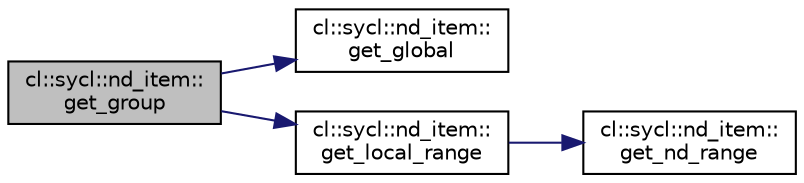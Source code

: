 digraph "cl::sycl::nd_item::get_group"
{
 // INTERACTIVE_SVG=YES
  bgcolor="transparent";
  edge [fontname="Helvetica",fontsize="10",labelfontname="Helvetica",labelfontsize="10"];
  node [fontname="Helvetica",fontsize="10",shape=record];
  rankdir="LR";
  Node1 [label="cl::sycl::nd_item::\lget_group",height=0.2,width=0.4,color="black", fillcolor="grey75", style="filled", fontcolor="black"];
  Node1 -> Node2 [color="midnightblue",fontsize="10",style="solid",fontname="Helvetica"];
  Node2 [label="cl::sycl::nd_item::\lget_global",height=0.2,width=0.4,color="black",URL="$group__parallelism.html#ac139709aba7e19caa97285e2a68d1c13",tooltip="Return the constituent global id representing the work-item&#39;s position in the global iteration space..."];
  Node1 -> Node3 [color="midnightblue",fontsize="10",style="solid",fontname="Helvetica"];
  Node3 [label="cl::sycl::nd_item::\lget_local_range",height=0.2,width=0.4,color="black",URL="$group__parallelism.html#a059085e2f836ace9bf81c3c0deea1160",tooltip="Return a range<> representing the dimensions of the current work-group. "];
  Node3 -> Node4 [color="midnightblue",fontsize="10",style="solid",fontname="Helvetica"];
  Node4 [label="cl::sycl::nd_item::\lget_nd_range",height=0.2,width=0.4,color="black",URL="$group__parallelism.html#a8af188fe187ca9307cb498f13bf36796",tooltip="Return the nd_range<> of the current execution. "];
}
